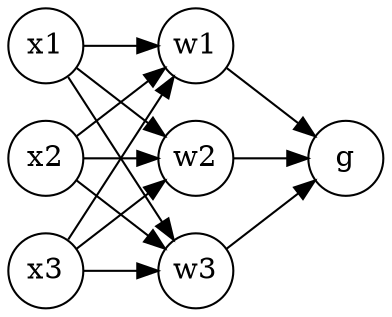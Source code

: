 digraph G {
rankdir=LR
node[shape=circle width=0.5  margin=0 label="\N"]
x1 x2 x3 w1 w2 w3 g
{rank=same;x1;x2;x3}
{rank=same;w1;w2;w3}
{x1 x2 x3}->{w1 w2 w3}
{w1 w2 w3}->g
}
